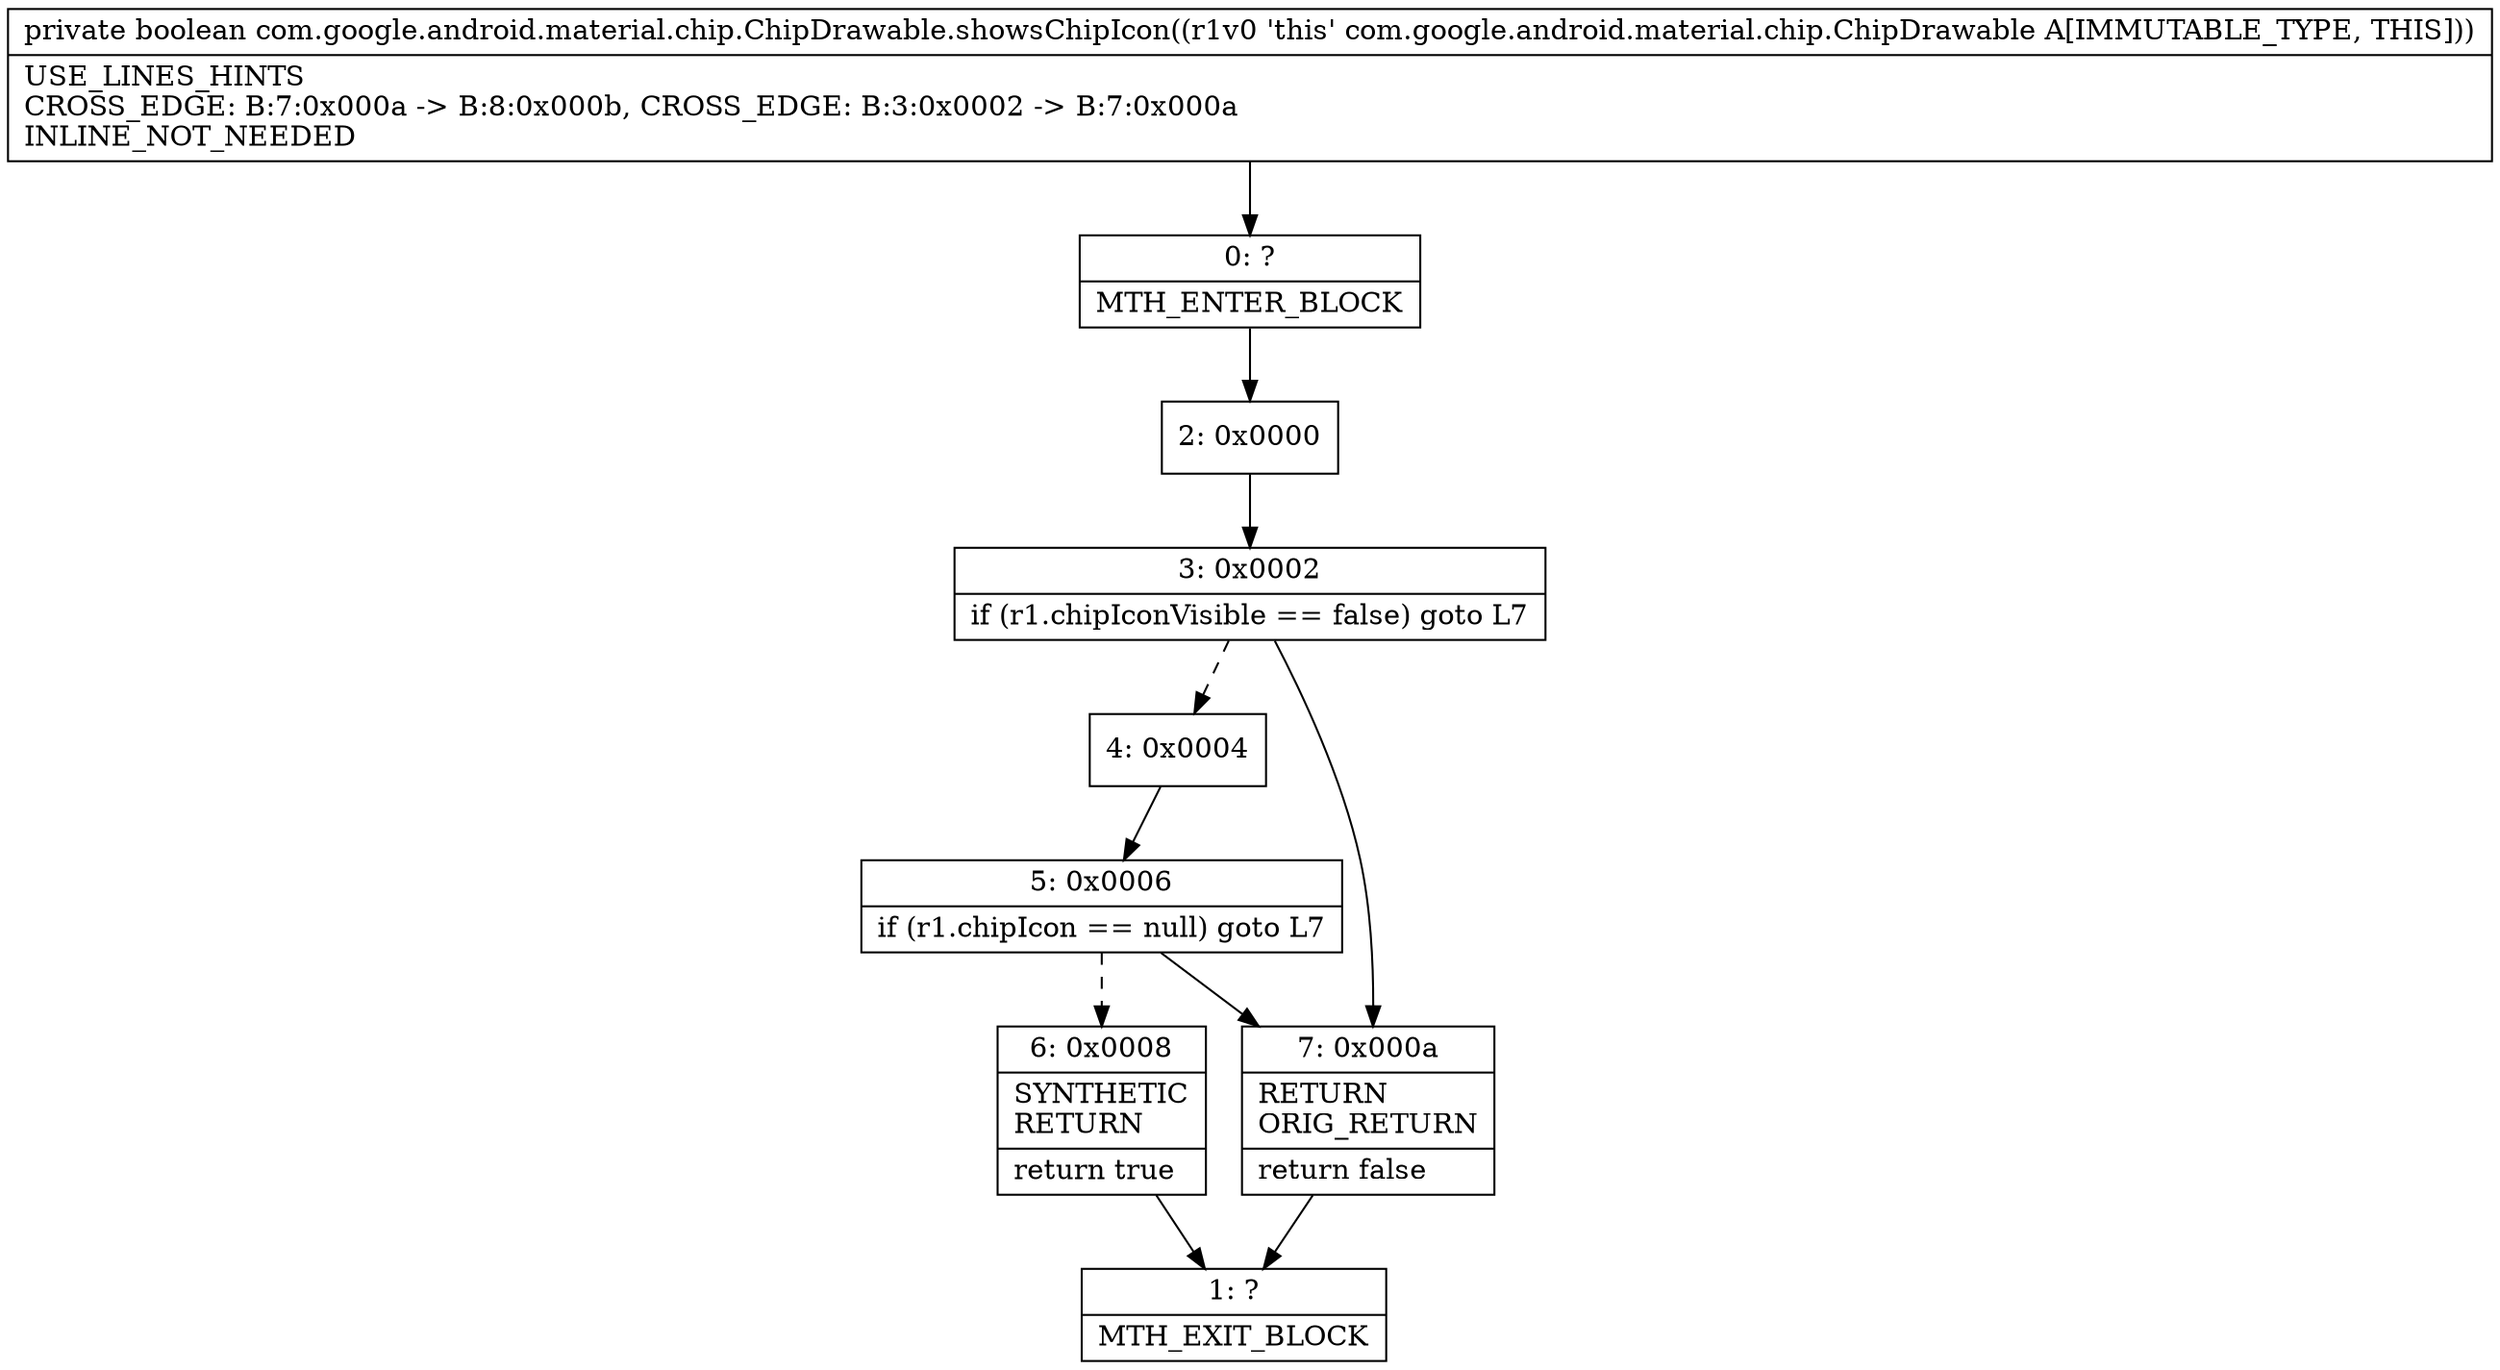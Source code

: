 digraph "CFG forcom.google.android.material.chip.ChipDrawable.showsChipIcon()Z" {
Node_0 [shape=record,label="{0\:\ ?|MTH_ENTER_BLOCK\l}"];
Node_2 [shape=record,label="{2\:\ 0x0000}"];
Node_3 [shape=record,label="{3\:\ 0x0002|if (r1.chipIconVisible == false) goto L7\l}"];
Node_4 [shape=record,label="{4\:\ 0x0004}"];
Node_5 [shape=record,label="{5\:\ 0x0006|if (r1.chipIcon == null) goto L7\l}"];
Node_6 [shape=record,label="{6\:\ 0x0008|SYNTHETIC\lRETURN\l|return true\l}"];
Node_1 [shape=record,label="{1\:\ ?|MTH_EXIT_BLOCK\l}"];
Node_7 [shape=record,label="{7\:\ 0x000a|RETURN\lORIG_RETURN\l|return false\l}"];
MethodNode[shape=record,label="{private boolean com.google.android.material.chip.ChipDrawable.showsChipIcon((r1v0 'this' com.google.android.material.chip.ChipDrawable A[IMMUTABLE_TYPE, THIS]))  | USE_LINES_HINTS\lCROSS_EDGE: B:7:0x000a \-\> B:8:0x000b, CROSS_EDGE: B:3:0x0002 \-\> B:7:0x000a\lINLINE_NOT_NEEDED\l}"];
MethodNode -> Node_0;Node_0 -> Node_2;
Node_2 -> Node_3;
Node_3 -> Node_4[style=dashed];
Node_3 -> Node_7;
Node_4 -> Node_5;
Node_5 -> Node_6[style=dashed];
Node_5 -> Node_7;
Node_6 -> Node_1;
Node_7 -> Node_1;
}

